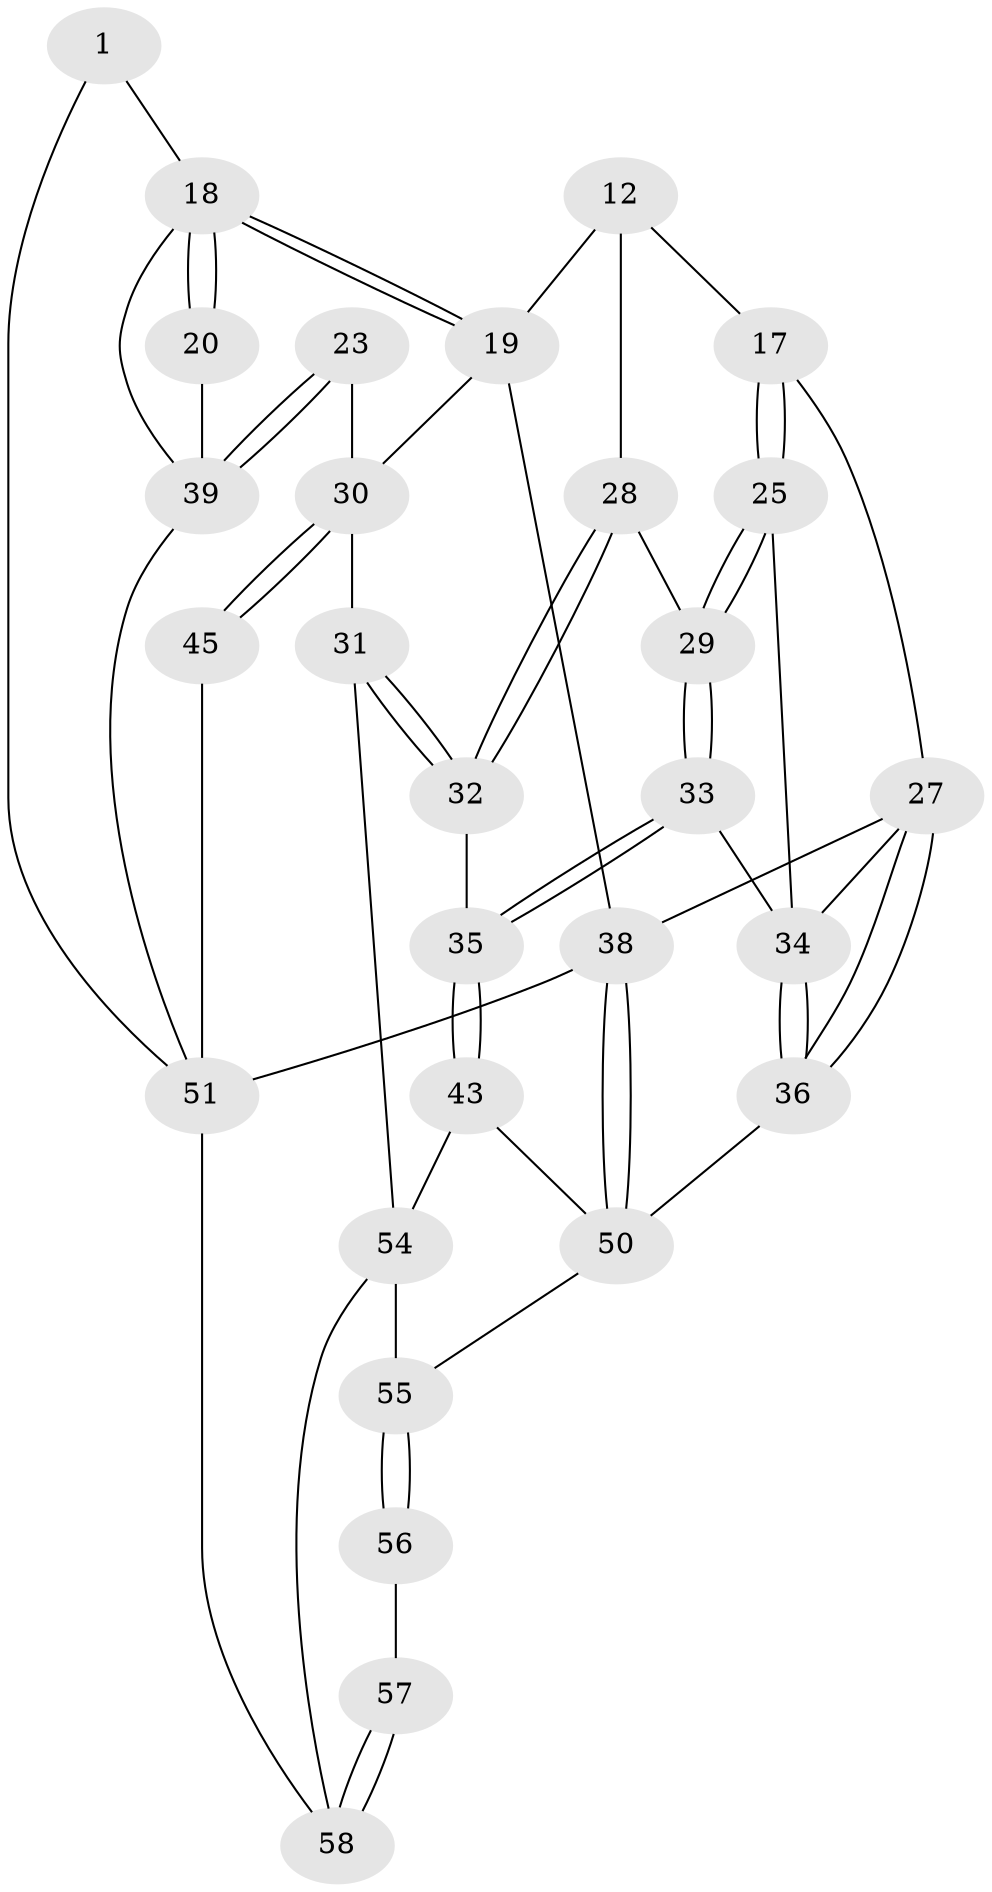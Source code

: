 // original degree distribution, {3: 0.034482758620689655, 6: 0.20689655172413793, 5: 0.5172413793103449, 4: 0.2413793103448276}
// Generated by graph-tools (version 1.1) at 2025/00/03/09/25 05:00:50]
// undirected, 29 vertices, 62 edges
graph export_dot {
graph [start="1"]
  node [color=gray90,style=filled];
  1 [pos="+0.8358990416422825+0"];
  12 [pos="+0.23909258321005422+0",super="+11"];
  17 [pos="+0.16707214363503708+0.24892277433761895",super="+14"];
  18 [pos="+0.6365441651055055+0.3129606375317268",super="+7+16"];
  19 [pos="+0.6280230253353261+0.32861381949562274",super="+9"];
  20 [pos="+0.8642819538770821+0.21495902105266698"];
  23 [pos="+0.8805315020867571+0.4868157697330314"];
  25 [pos="+0.16344232900892078+0.2539011274885387"];
  27 [pos="+0+0.3225358728538504",super="+13"];
  28 [pos="+0.32020690912347416+0.40950332470630674"];
  29 [pos="+0.2276201911905651+0.4325040313816733"];
  30 [pos="+0.4959628113375003+0.5869184585619904",super="+24"];
  31 [pos="+0.49591439772453216+0.5869382547052759"];
  32 [pos="+0.3557489362699041+0.48053283784107237"];
  33 [pos="+0.1461377384481857+0.5370159557439889"];
  34 [pos="+0.12869226941900722+0.5194730572182374",super="+26"];
  35 [pos="+0.15633500401115058+0.5687718960792213"];
  36 [pos="+0+0.5060063635462062"];
  38 [pos="+0+1",super="+3"];
  39 [pos="+1+0.5944567133218126",super="+21+22"];
  43 [pos="+0.1568876504980431+0.5769845479517699"];
  45 [pos="+0.6410677374298658+0.6837896852232354"];
  50 [pos="+0+1",super="+44+37"];
  51 [pos="+0.6392674707563208+0.8360785873124854",super="+41+42+40"];
  54 [pos="+0.42455400453587355+0.7050186462116218",super="+46+47"];
  55 [pos="+0.3362917457117439+0.7652852597300022",super="+49"];
  56 [pos="+0.1629801173424972+1"];
  57 [pos="+0.2229458223649857+1"];
  58 [pos="+0.7497811432430503+1",super="+52+53"];
  1 -- 18;
  1 -- 51;
  12 -- 19 [weight=2];
  12 -- 17 [weight=2];
  12 -- 28;
  17 -- 25;
  17 -- 25;
  17 -- 27;
  18 -- 19 [weight=2];
  18 -- 19;
  18 -- 20 [weight=2];
  18 -- 20;
  18 -- 39;
  19 -- 38;
  19 -- 30;
  20 -- 39;
  23 -- 39 [weight=2];
  23 -- 39;
  23 -- 30;
  25 -- 29;
  25 -- 29;
  25 -- 34;
  27 -- 36;
  27 -- 36;
  27 -- 38;
  27 -- 34;
  28 -- 29;
  28 -- 32;
  28 -- 32;
  29 -- 33;
  29 -- 33;
  30 -- 31;
  30 -- 45;
  30 -- 45;
  31 -- 32;
  31 -- 32;
  31 -- 54;
  32 -- 35;
  33 -- 34;
  33 -- 35;
  33 -- 35;
  34 -- 36;
  34 -- 36;
  35 -- 43;
  35 -- 43;
  36 -- 50;
  38 -- 50 [weight=2];
  38 -- 50;
  38 -- 51 [weight=2];
  39 -- 51 [weight=2];
  43 -- 50;
  43 -- 54;
  45 -- 51 [weight=2];
  50 -- 55;
  51 -- 58 [weight=2];
  54 -- 55 [weight=2];
  54 -- 58;
  55 -- 56 [weight=2];
  55 -- 56;
  56 -- 57;
  57 -- 58 [weight=2];
  57 -- 58;
}
